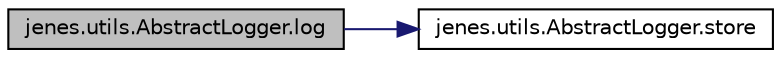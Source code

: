 digraph "jenes.utils.AbstractLogger.log"
{
  edge [fontname="Helvetica",fontsize="10",labelfontname="Helvetica",labelfontsize="10"];
  node [fontname="Helvetica",fontsize="10",shape=record];
  rankdir="LR";
  Node1 [label="jenes.utils.AbstractLogger.log",height=0.2,width=0.4,color="black", fillcolor="grey75", style="filled" fontcolor="black"];
  Node1 -> Node2 [color="midnightblue",fontsize="10",style="solid",fontname="Helvetica"];
  Node2 [label="jenes.utils.AbstractLogger.store",height=0.2,width=0.4,color="black", fillcolor="white", style="filled",URL="$classjenes_1_1utils_1_1_abstract_logger.html#a6acf83a83999e26ae4ed45cbf355111b"];
}
